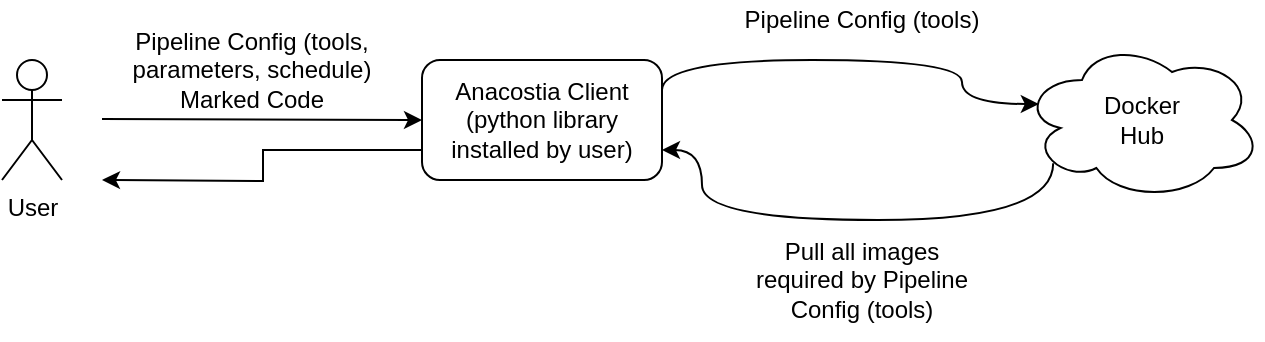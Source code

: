 <mxfile version="21.2.8" type="device">
  <diagram name="Page-1" id="orJDA2Bt-eCY_NEsBVHn">
    <mxGraphModel dx="1026" dy="772" grid="1" gridSize="10" guides="1" tooltips="1" connect="1" arrows="1" fold="1" page="1" pageScale="1" pageWidth="3300" pageHeight="4681" math="0" shadow="0">
      <root>
        <mxCell id="0" />
        <mxCell id="1" parent="0" />
        <mxCell id="-YWmWI64YCZtGt5qzUmd-14" style="edgeStyle=orthogonalEdgeStyle;rounded=0;orthogonalLoop=1;jettySize=auto;html=1;exitX=0.13;exitY=0.77;exitDx=0;exitDy=0;exitPerimeter=0;entryX=1;entryY=0.75;entryDx=0;entryDy=0;curved=1;" edge="1" parent="1" source="-YWmWI64YCZtGt5qzUmd-1" target="-YWmWI64YCZtGt5qzUmd-2">
          <mxGeometry relative="1" as="geometry">
            <Array as="points">
              <mxPoint x="656" y="170" />
              <mxPoint x="480" y="170" />
              <mxPoint x="480" y="135" />
            </Array>
          </mxGeometry>
        </mxCell>
        <mxCell id="-YWmWI64YCZtGt5qzUmd-1" value="Docker &lt;br&gt;Hub" style="ellipse;shape=cloud;whiteSpace=wrap;html=1;" vertex="1" parent="1">
          <mxGeometry x="640" y="80" width="120" height="80" as="geometry" />
        </mxCell>
        <mxCell id="-YWmWI64YCZtGt5qzUmd-16" style="edgeStyle=orthogonalEdgeStyle;rounded=0;orthogonalLoop=1;jettySize=auto;html=1;exitX=1;exitY=0.25;exitDx=0;exitDy=0;entryX=0.07;entryY=0.4;entryDx=0;entryDy=0;entryPerimeter=0;curved=1;" edge="1" parent="1" source="-YWmWI64YCZtGt5qzUmd-2" target="-YWmWI64YCZtGt5qzUmd-1">
          <mxGeometry relative="1" as="geometry">
            <Array as="points">
              <mxPoint x="460" y="90" />
              <mxPoint x="610" y="90" />
              <mxPoint x="610" y="112" />
            </Array>
          </mxGeometry>
        </mxCell>
        <mxCell id="-YWmWI64YCZtGt5qzUmd-18" style="edgeStyle=orthogonalEdgeStyle;rounded=0;orthogonalLoop=1;jettySize=auto;html=1;exitX=0;exitY=0.75;exitDx=0;exitDy=0;" edge="1" parent="1" source="-YWmWI64YCZtGt5qzUmd-2">
          <mxGeometry relative="1" as="geometry">
            <mxPoint x="180" y="150" as="targetPoint" />
          </mxGeometry>
        </mxCell>
        <mxCell id="-YWmWI64YCZtGt5qzUmd-2" value="Anacostia Client&lt;br&gt;(python library installed by user)" style="rounded=1;whiteSpace=wrap;html=1;" vertex="1" parent="1">
          <mxGeometry x="340" y="90" width="120" height="60" as="geometry" />
        </mxCell>
        <mxCell id="-YWmWI64YCZtGt5qzUmd-3" value="User" style="shape=umlActor;verticalLabelPosition=bottom;verticalAlign=top;html=1;outlineConnect=0;labelPosition=center;align=center;" vertex="1" parent="1">
          <mxGeometry x="130" y="90" width="30" height="60" as="geometry" />
        </mxCell>
        <mxCell id="-YWmWI64YCZtGt5qzUmd-7" value="" style="endArrow=classic;html=1;rounded=0;entryX=0;entryY=0.5;entryDx=0;entryDy=0;" edge="1" parent="1" target="-YWmWI64YCZtGt5qzUmd-2">
          <mxGeometry width="50" height="50" relative="1" as="geometry">
            <mxPoint x="180" y="119.5" as="sourcePoint" />
            <mxPoint x="250" y="119.5" as="targetPoint" />
          </mxGeometry>
        </mxCell>
        <mxCell id="-YWmWI64YCZtGt5qzUmd-8" value="Pipeline Config (tools, parameters, schedule)&lt;br&gt;Marked Code" style="text;html=1;strokeColor=none;fillColor=none;align=center;verticalAlign=middle;whiteSpace=wrap;rounded=0;" vertex="1" parent="1">
          <mxGeometry x="180" y="70" width="150" height="50" as="geometry" />
        </mxCell>
        <mxCell id="-YWmWI64YCZtGt5qzUmd-12" value="Pipeline Config (tools)" style="text;html=1;strokeColor=none;fillColor=none;align=center;verticalAlign=middle;whiteSpace=wrap;rounded=0;" vertex="1" parent="1">
          <mxGeometry x="490" y="60" width="140" height="20" as="geometry" />
        </mxCell>
        <mxCell id="-YWmWI64YCZtGt5qzUmd-17" value="Pull all images required by Pipeline Config (tools)" style="text;html=1;strokeColor=none;fillColor=none;align=center;verticalAlign=middle;whiteSpace=wrap;rounded=0;" vertex="1" parent="1">
          <mxGeometry x="500" y="170" width="120" height="60" as="geometry" />
        </mxCell>
      </root>
    </mxGraphModel>
  </diagram>
</mxfile>
